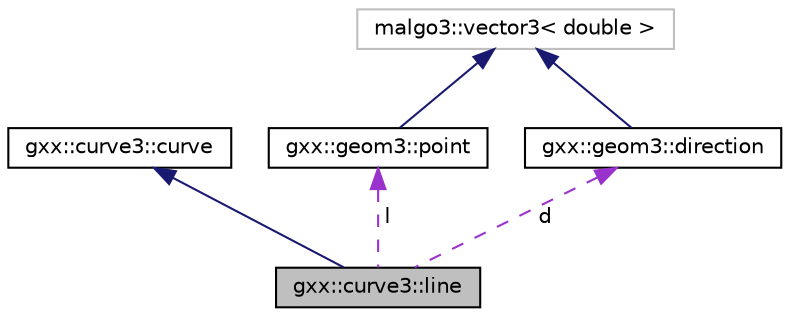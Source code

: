 digraph "gxx::curve3::line"
{
  edge [fontname="Helvetica",fontsize="10",labelfontname="Helvetica",labelfontsize="10"];
  node [fontname="Helvetica",fontsize="10",shape=record];
  Node1 [label="gxx::curve3::line",height=0.2,width=0.4,color="black", fillcolor="grey75", style="filled", fontcolor="black"];
  Node2 -> Node1 [dir="back",color="midnightblue",fontsize="10",style="solid",fontname="Helvetica"];
  Node2 [label="gxx::curve3::curve",height=0.2,width=0.4,color="black", fillcolor="white", style="filled",URL="$classgxx_1_1curve3_1_1curve.html"];
  Node3 -> Node1 [dir="back",color="darkorchid3",fontsize="10",style="dashed",label=" l" ,fontname="Helvetica"];
  Node3 [label="gxx::geom3::point",height=0.2,width=0.4,color="black", fillcolor="white", style="filled",URL="$classgxx_1_1geom3_1_1point.html"];
  Node4 -> Node3 [dir="back",color="midnightblue",fontsize="10",style="solid",fontname="Helvetica"];
  Node4 [label="malgo3::vector3\< double \>",height=0.2,width=0.4,color="grey75", fillcolor="white", style="filled"];
  Node5 -> Node1 [dir="back",color="darkorchid3",fontsize="10",style="dashed",label=" d" ,fontname="Helvetica"];
  Node5 [label="gxx::geom3::direction",height=0.2,width=0.4,color="black", fillcolor="white", style="filled",URL="$classgxx_1_1geom3_1_1direction.html"];
  Node4 -> Node5 [dir="back",color="midnightblue",fontsize="10",style="solid",fontname="Helvetica"];
}
